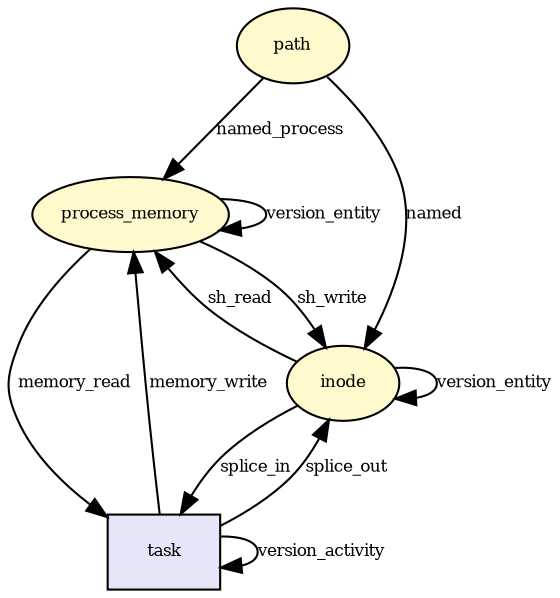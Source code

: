 digraph RGL__DirectedAdjacencyGraph {path[fontsize = 8,label = "path",shape = ellipse, fillcolor="#fffacd", style = filled]

process_memory[fontsize = 8,label = "process_memory",shape = ellipse, fillcolor="#fffacd", style = filled]

path -> process_memory[fontsize = 8,label = "named_process"]

inode[fontsize = 8,label = "inode",shape = ellipse, fillcolor="#fffacd", style = filled]

path -> inode[fontsize = 8,label = "named"]

task[fontsize = 8,label = "task",shape = rectangle, fillcolor="#e6e6fa", style = filled]

inode -> task[fontsize = 8,label = "splice_in"]

task -> process_memory[fontsize = 8,label = "memory_write"]

task -> task[fontsize = 8,label = "version_activity"]

process_memory -> process_memory[fontsize = 8,label = "version_entity"]

process_memory -> inode[fontsize = 8,label = "sh_write"]

inode -> inode[fontsize = 8,label = "version_entity"]

process_memory -> task[fontsize = 8,label = "memory_read"]

task -> inode[fontsize = 8,label = "splice_out"]

inode -> process_memory[fontsize = 8,label = "sh_read"]

}